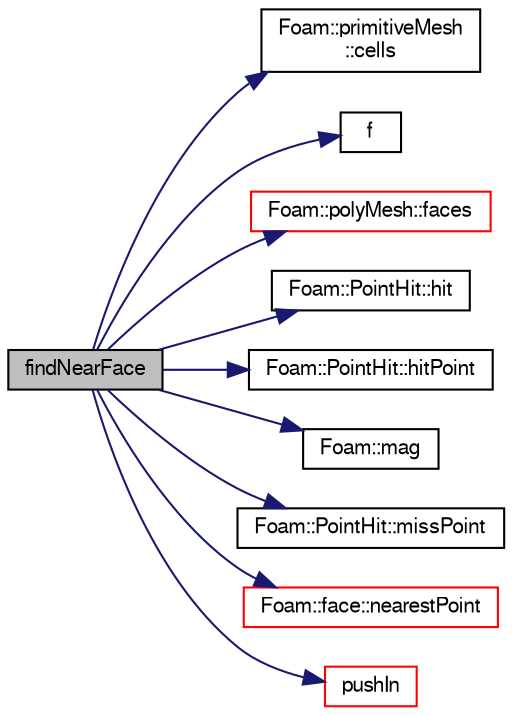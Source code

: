 digraph "findNearFace"
{
  bgcolor="transparent";
  edge [fontname="FreeSans",fontsize="10",labelfontname="FreeSans",labelfontsize="10"];
  node [fontname="FreeSans",fontsize="10",shape=record];
  rankdir="LR";
  Node732 [label="findNearFace",height=0.2,width=0.4,color="black", fillcolor="grey75", style="filled", fontcolor="black"];
  Node732 -> Node733 [color="midnightblue",fontsize="10",style="solid",fontname="FreeSans"];
  Node733 [label="Foam::primitiveMesh\l::cells",height=0.2,width=0.4,color="black",URL="$a27530.html#af19bf800d725a623c7b1d0101d65e7d3"];
  Node732 -> Node734 [color="midnightblue",fontsize="10",style="solid",fontname="FreeSans"];
  Node734 [label="f",height=0.2,width=0.4,color="black",URL="$a17900.html#a888be93833ac7a23170555c69c690288"];
  Node732 -> Node735 [color="midnightblue",fontsize="10",style="solid",fontname="FreeSans"];
  Node735 [label="Foam::polyMesh::faces",height=0.2,width=0.4,color="red",URL="$a27410.html#a431c0a24765f0bb6d32f6a03ce0e9b57",tooltip="Return raw faces. "];
  Node732 -> Node779 [color="midnightblue",fontsize="10",style="solid",fontname="FreeSans"];
  Node779 [label="Foam::PointHit::hit",height=0.2,width=0.4,color="black",URL="$a27558.html#aee8dc30bf27cefe419b15f96e594c155",tooltip="Is there a hit. "];
  Node732 -> Node780 [color="midnightblue",fontsize="10",style="solid",fontname="FreeSans"];
  Node780 [label="Foam::PointHit::hitPoint",height=0.2,width=0.4,color="black",URL="$a27558.html#a0350feff966a8bc8833a84ca454f1e5e",tooltip="Return hit point. "];
  Node732 -> Node781 [color="midnightblue",fontsize="10",style="solid",fontname="FreeSans"];
  Node781 [label="Foam::mag",height=0.2,width=0.4,color="black",URL="$a21124.html#a929da2a3fdcf3dacbbe0487d3a330dae"];
  Node732 -> Node782 [color="midnightblue",fontsize="10",style="solid",fontname="FreeSans"];
  Node782 [label="Foam::PointHit::missPoint",height=0.2,width=0.4,color="black",URL="$a27558.html#a51c7abb4a3f78f3f6478e5ffbdd56c83",tooltip="Return miss point. "];
  Node732 -> Node783 [color="midnightblue",fontsize="10",style="solid",fontname="FreeSans"];
  Node783 [label="Foam::face::nearestPoint",height=0.2,width=0.4,color="red",URL="$a27218.html#a63a61f4d0eca714a14157cf1dc9b1366",tooltip="Return nearest point to face. "];
  Node732 -> Node794 [color="midnightblue",fontsize="10",style="solid",fontname="FreeSans"];
  Node794 [label="pushIn",height=0.2,width=0.4,color="red",URL="$a29314.html#ac80a479d77127e652bb467f195367fa5",tooltip="Moves sample in direction of -n to it is &#39;inside&#39; of faceI. "];
}

